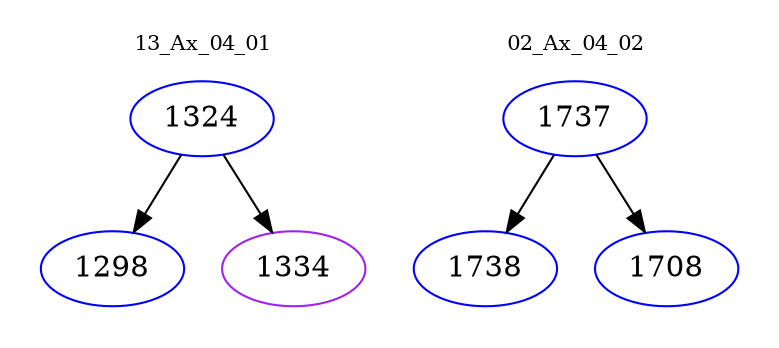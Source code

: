 digraph{
subgraph cluster_0 {
color = white
label = "13_Ax_04_01";
fontsize=10;
T0_1324 [label="1324", color="blue"]
T0_1324 -> T0_1298 [color="black"]
T0_1298 [label="1298", color="blue"]
T0_1324 -> T0_1334 [color="black"]
T0_1334 [label="1334", color="purple"]
}
subgraph cluster_1 {
color = white
label = "02_Ax_04_02";
fontsize=10;
T1_1737 [label="1737", color="blue"]
T1_1737 -> T1_1738 [color="black"]
T1_1738 [label="1738", color="blue"]
T1_1737 -> T1_1708 [color="black"]
T1_1708 [label="1708", color="blue"]
}
}
